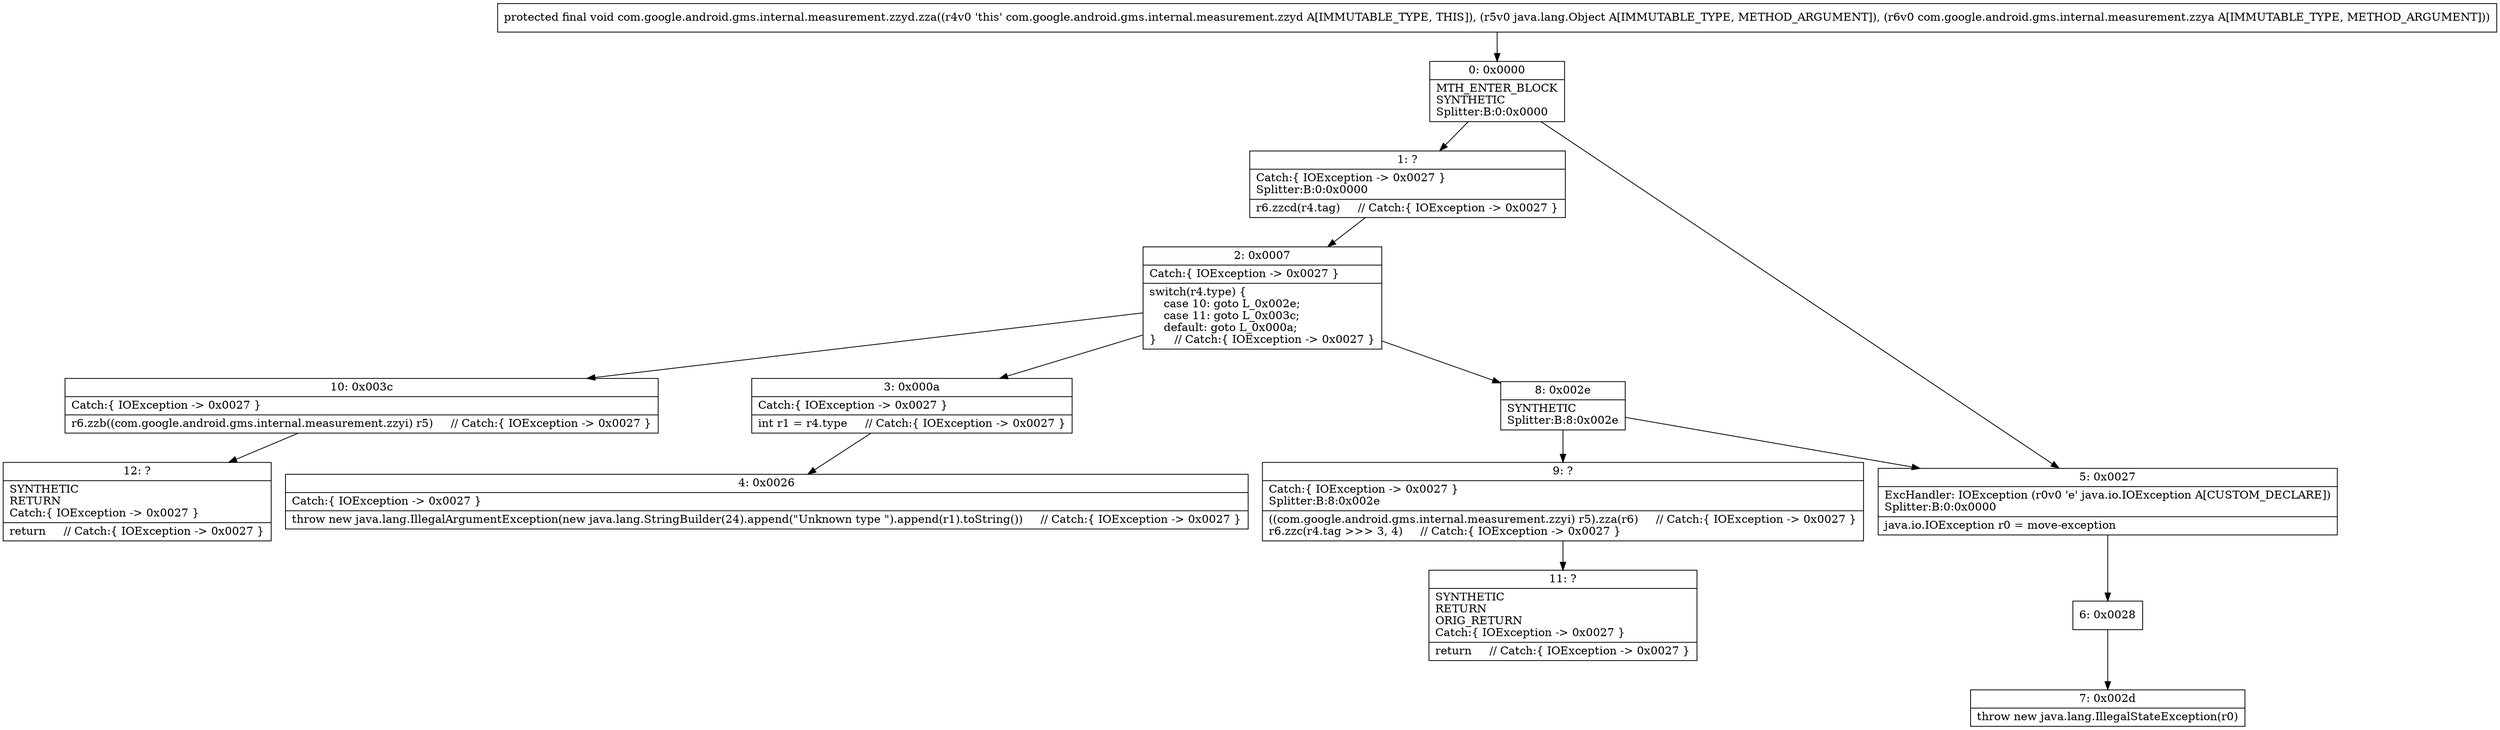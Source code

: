 digraph "CFG forcom.google.android.gms.internal.measurement.zzyd.zza(Ljava\/lang\/Object;Lcom\/google\/android\/gms\/internal\/measurement\/zzya;)V" {
Node_0 [shape=record,label="{0\:\ 0x0000|MTH_ENTER_BLOCK\lSYNTHETIC\lSplitter:B:0:0x0000\l}"];
Node_1 [shape=record,label="{1\:\ ?|Catch:\{ IOException \-\> 0x0027 \}\lSplitter:B:0:0x0000\l|r6.zzcd(r4.tag)     \/\/ Catch:\{ IOException \-\> 0x0027 \}\l}"];
Node_2 [shape=record,label="{2\:\ 0x0007|Catch:\{ IOException \-\> 0x0027 \}\l|switch(r4.type) \{\l    case 10: goto L_0x002e;\l    case 11: goto L_0x003c;\l    default: goto L_0x000a;\l\}     \/\/ Catch:\{ IOException \-\> 0x0027 \}\l}"];
Node_3 [shape=record,label="{3\:\ 0x000a|Catch:\{ IOException \-\> 0x0027 \}\l|int r1 = r4.type     \/\/ Catch:\{ IOException \-\> 0x0027 \}\l}"];
Node_4 [shape=record,label="{4\:\ 0x0026|Catch:\{ IOException \-\> 0x0027 \}\l|throw new java.lang.IllegalArgumentException(new java.lang.StringBuilder(24).append(\"Unknown type \").append(r1).toString())     \/\/ Catch:\{ IOException \-\> 0x0027 \}\l}"];
Node_5 [shape=record,label="{5\:\ 0x0027|ExcHandler: IOException (r0v0 'e' java.io.IOException A[CUSTOM_DECLARE])\lSplitter:B:0:0x0000\l|java.io.IOException r0 = move\-exception\l}"];
Node_6 [shape=record,label="{6\:\ 0x0028}"];
Node_7 [shape=record,label="{7\:\ 0x002d|throw new java.lang.IllegalStateException(r0)\l}"];
Node_8 [shape=record,label="{8\:\ 0x002e|SYNTHETIC\lSplitter:B:8:0x002e\l}"];
Node_9 [shape=record,label="{9\:\ ?|Catch:\{ IOException \-\> 0x0027 \}\lSplitter:B:8:0x002e\l|((com.google.android.gms.internal.measurement.zzyi) r5).zza(r6)     \/\/ Catch:\{ IOException \-\> 0x0027 \}\lr6.zzc(r4.tag \>\>\> 3, 4)     \/\/ Catch:\{ IOException \-\> 0x0027 \}\l}"];
Node_10 [shape=record,label="{10\:\ 0x003c|Catch:\{ IOException \-\> 0x0027 \}\l|r6.zzb((com.google.android.gms.internal.measurement.zzyi) r5)     \/\/ Catch:\{ IOException \-\> 0x0027 \}\l}"];
Node_11 [shape=record,label="{11\:\ ?|SYNTHETIC\lRETURN\lORIG_RETURN\lCatch:\{ IOException \-\> 0x0027 \}\l|return     \/\/ Catch:\{ IOException \-\> 0x0027 \}\l}"];
Node_12 [shape=record,label="{12\:\ ?|SYNTHETIC\lRETURN\lCatch:\{ IOException \-\> 0x0027 \}\l|return     \/\/ Catch:\{ IOException \-\> 0x0027 \}\l}"];
MethodNode[shape=record,label="{protected final void com.google.android.gms.internal.measurement.zzyd.zza((r4v0 'this' com.google.android.gms.internal.measurement.zzyd A[IMMUTABLE_TYPE, THIS]), (r5v0 java.lang.Object A[IMMUTABLE_TYPE, METHOD_ARGUMENT]), (r6v0 com.google.android.gms.internal.measurement.zzya A[IMMUTABLE_TYPE, METHOD_ARGUMENT])) }"];
MethodNode -> Node_0;
Node_0 -> Node_1;
Node_0 -> Node_5;
Node_1 -> Node_2;
Node_2 -> Node_3;
Node_2 -> Node_8;
Node_2 -> Node_10;
Node_3 -> Node_4;
Node_5 -> Node_6;
Node_6 -> Node_7;
Node_8 -> Node_9;
Node_8 -> Node_5;
Node_9 -> Node_11;
Node_10 -> Node_12;
}

